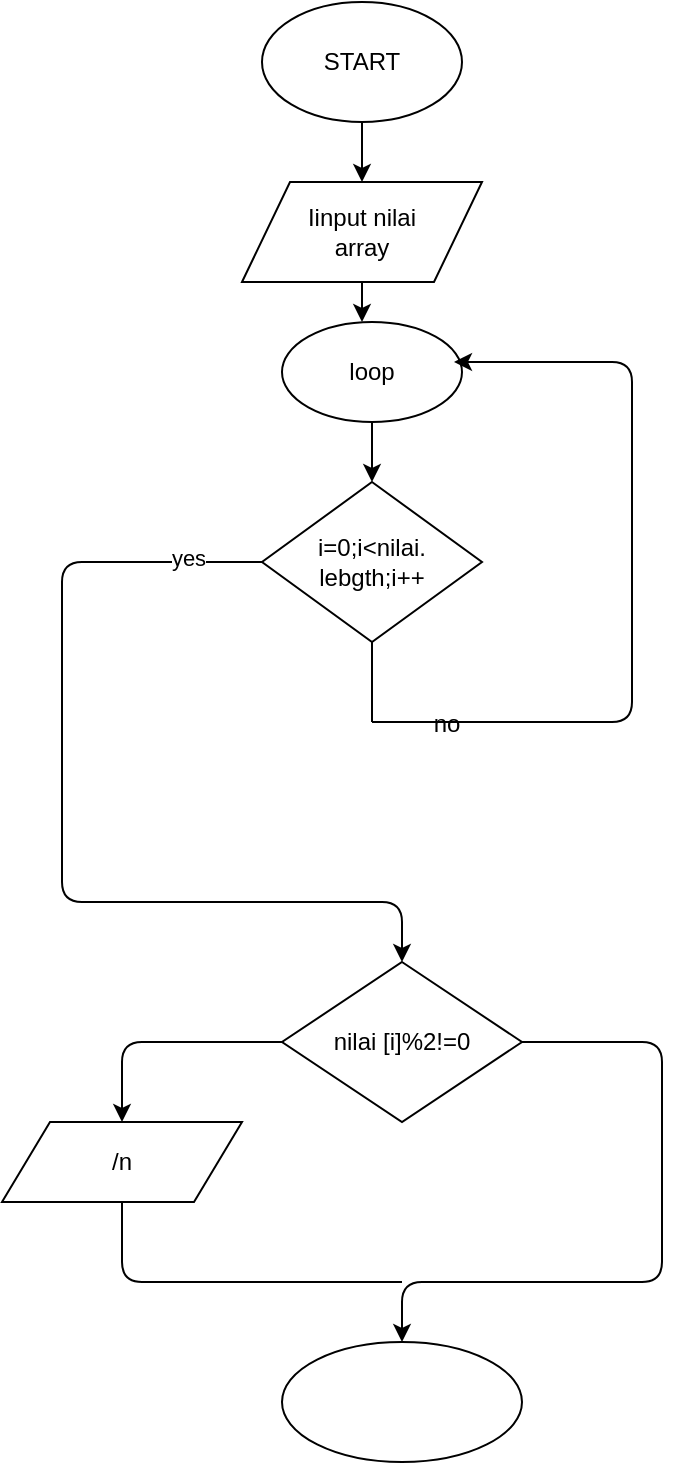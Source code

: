 <mxfile version="13.0.3" type="device"><diagram id="1FciKpdLiLZULFRiLECR" name="Halaman-1"><mxGraphModel dx="852" dy="494" grid="1" gridSize="10" guides="1" tooltips="1" connect="1" arrows="1" fold="1" page="1" pageScale="1" pageWidth="850" pageHeight="1100" math="0" shadow="0"><root><mxCell id="0"/><mxCell id="1" parent="0"/><mxCell id="6BXhO_cSEiF-k67znyMs-1" value="START" style="ellipse;whiteSpace=wrap;html=1;" vertex="1" parent="1"><mxGeometry x="370" y="80" width="100" height="60" as="geometry"/></mxCell><mxCell id="6BXhO_cSEiF-k67znyMs-2" value="" style="endArrow=classic;html=1;exitX=0.5;exitY=1;exitDx=0;exitDy=0;" edge="1" parent="1" source="6BXhO_cSEiF-k67znyMs-1" target="6BXhO_cSEiF-k67znyMs-3"><mxGeometry width="50" height="50" relative="1" as="geometry"><mxPoint x="420" y="150" as="sourcePoint"/><mxPoint x="420" y="180" as="targetPoint"/></mxGeometry></mxCell><mxCell id="6BXhO_cSEiF-k67znyMs-3" value="Iinput nilai&lt;br&gt;array" style="shape=parallelogram;perimeter=parallelogramPerimeter;whiteSpace=wrap;html=1;" vertex="1" parent="1"><mxGeometry x="360" y="170" width="120" height="50" as="geometry"/></mxCell><mxCell id="6BXhO_cSEiF-k67znyMs-4" value="" style="endArrow=classic;html=1;exitX=0.5;exitY=1;exitDx=0;exitDy=0;" edge="1" parent="1" source="6BXhO_cSEiF-k67znyMs-3"><mxGeometry width="50" height="50" relative="1" as="geometry"><mxPoint x="400" y="280" as="sourcePoint"/><mxPoint x="420" y="220" as="targetPoint"/></mxGeometry></mxCell><mxCell id="6BXhO_cSEiF-k67znyMs-7" value="" style="endArrow=classic;html=1;" edge="1" parent="1"><mxGeometry width="50" height="50" relative="1" as="geometry"><mxPoint x="420" y="220" as="sourcePoint"/><mxPoint x="420" y="240" as="targetPoint"/></mxGeometry></mxCell><mxCell id="6BXhO_cSEiF-k67znyMs-14" value="loop" style="ellipse;whiteSpace=wrap;html=1;" vertex="1" parent="1"><mxGeometry x="380" y="240" width="90" height="50" as="geometry"/></mxCell><mxCell id="6BXhO_cSEiF-k67znyMs-15" value="" style="endArrow=classic;html=1;exitX=0.5;exitY=1;exitDx=0;exitDy=0;" edge="1" parent="1" source="6BXhO_cSEiF-k67znyMs-14" target="6BXhO_cSEiF-k67znyMs-16"><mxGeometry width="50" height="50" relative="1" as="geometry"><mxPoint x="420" y="360" as="sourcePoint"/><mxPoint x="425" y="320" as="targetPoint"/></mxGeometry></mxCell><mxCell id="6BXhO_cSEiF-k67znyMs-16" value="i=0;i&amp;lt;nilai.&lt;br&gt;lebgth;i++" style="rhombus;whiteSpace=wrap;html=1;" vertex="1" parent="1"><mxGeometry x="370" y="320" width="110" height="80" as="geometry"/></mxCell><mxCell id="6BXhO_cSEiF-k67znyMs-17" value="" style="endArrow=classic;html=1;" edge="1" parent="1"><mxGeometry width="50" height="50" relative="1" as="geometry"><mxPoint x="425" y="440" as="sourcePoint"/><mxPoint x="466" y="260" as="targetPoint"/><Array as="points"><mxPoint x="555" y="440"/><mxPoint x="555" y="260"/></Array></mxGeometry></mxCell><mxCell id="6BXhO_cSEiF-k67znyMs-18" value="" style="endArrow=none;html=1;entryX=0.5;entryY=1;entryDx=0;entryDy=0;" edge="1" parent="1" target="6BXhO_cSEiF-k67znyMs-16"><mxGeometry width="50" height="50" relative="1" as="geometry"><mxPoint x="425" y="440" as="sourcePoint"/><mxPoint x="440" y="410" as="targetPoint"/></mxGeometry></mxCell><mxCell id="6BXhO_cSEiF-k67znyMs-19" value="no" style="text;html=1;align=center;verticalAlign=middle;resizable=0;points=[];autosize=1;" vertex="1" parent="1"><mxGeometry x="447" y="431" width="30" height="20" as="geometry"/></mxCell><mxCell id="6BXhO_cSEiF-k67znyMs-20" value="" style="endArrow=classic;html=1;exitX=0;exitY=0.5;exitDx=0;exitDy=0;" edge="1" parent="1" source="6BXhO_cSEiF-k67znyMs-16"><mxGeometry width="50" height="50" relative="1" as="geometry"><mxPoint x="360" y="360" as="sourcePoint"/><mxPoint x="440" y="560" as="targetPoint"/><Array as="points"><mxPoint x="270" y="360"/><mxPoint x="270" y="530"/><mxPoint x="440" y="530"/></Array></mxGeometry></mxCell><mxCell id="6BXhO_cSEiF-k67znyMs-21" value="yes" style="edgeLabel;html=1;align=center;verticalAlign=middle;resizable=0;points=[];" vertex="1" connectable="0" parent="6BXhO_cSEiF-k67znyMs-20"><mxGeometry x="-0.843" y="-2" relative="1" as="geometry"><mxPoint as="offset"/></mxGeometry></mxCell><mxCell id="6BXhO_cSEiF-k67znyMs-22" value="nilai [i]%2!=0" style="rhombus;whiteSpace=wrap;html=1;" vertex="1" parent="1"><mxGeometry x="380" y="560" width="120" height="80" as="geometry"/></mxCell><mxCell id="6BXhO_cSEiF-k67znyMs-23" value="" style="endArrow=classic;html=1;exitX=0;exitY=0.5;exitDx=0;exitDy=0;" edge="1" parent="1" source="6BXhO_cSEiF-k67znyMs-22" target="6BXhO_cSEiF-k67znyMs-24"><mxGeometry width="50" height="50" relative="1" as="geometry"><mxPoint x="290" y="625" as="sourcePoint"/><mxPoint x="300" y="650" as="targetPoint"/><Array as="points"><mxPoint x="300" y="600"/></Array></mxGeometry></mxCell><mxCell id="6BXhO_cSEiF-k67znyMs-24" value="/n" style="shape=parallelogram;perimeter=parallelogramPerimeter;whiteSpace=wrap;html=1;" vertex="1" parent="1"><mxGeometry x="240" y="640" width="120" height="40" as="geometry"/></mxCell><mxCell id="6BXhO_cSEiF-k67znyMs-25" value="" style="endArrow=none;html=1;entryX=0.5;entryY=1;entryDx=0;entryDy=0;" edge="1" parent="1" target="6BXhO_cSEiF-k67znyMs-24"><mxGeometry width="50" height="50" relative="1" as="geometry"><mxPoint x="440" y="720" as="sourcePoint"/><mxPoint x="300" y="690" as="targetPoint"/><Array as="points"><mxPoint x="300" y="720"/></Array></mxGeometry></mxCell><mxCell id="6BXhO_cSEiF-k67znyMs-26" value="" style="endArrow=classic;html=1;exitX=1;exitY=0.5;exitDx=0;exitDy=0;" edge="1" parent="1" source="6BXhO_cSEiF-k67znyMs-22"><mxGeometry width="50" height="50" relative="1" as="geometry"><mxPoint x="510" y="690" as="sourcePoint"/><mxPoint x="440" y="750" as="targetPoint"/><Array as="points"><mxPoint x="570" y="600"/><mxPoint x="570" y="720"/><mxPoint x="440" y="720"/></Array></mxGeometry></mxCell><mxCell id="6BXhO_cSEiF-k67znyMs-27" value="" style="ellipse;whiteSpace=wrap;html=1;" vertex="1" parent="1"><mxGeometry x="380" y="750" width="120" height="60" as="geometry"/></mxCell></root></mxGraphModel></diagram></mxfile>